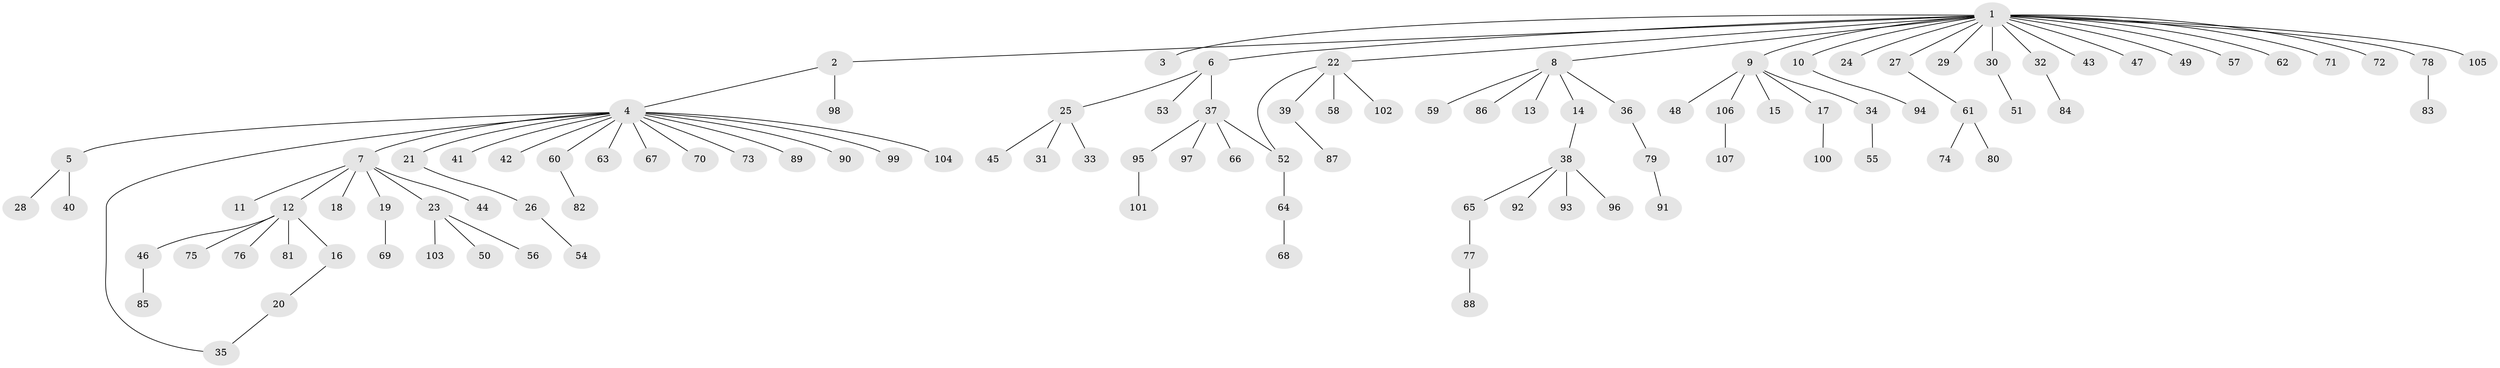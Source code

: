 // Generated by graph-tools (version 1.1) at 2025/47/03/09/25 04:47:29]
// undirected, 107 vertices, 108 edges
graph export_dot {
graph [start="1"]
  node [color=gray90,style=filled];
  1;
  2;
  3;
  4;
  5;
  6;
  7;
  8;
  9;
  10;
  11;
  12;
  13;
  14;
  15;
  16;
  17;
  18;
  19;
  20;
  21;
  22;
  23;
  24;
  25;
  26;
  27;
  28;
  29;
  30;
  31;
  32;
  33;
  34;
  35;
  36;
  37;
  38;
  39;
  40;
  41;
  42;
  43;
  44;
  45;
  46;
  47;
  48;
  49;
  50;
  51;
  52;
  53;
  54;
  55;
  56;
  57;
  58;
  59;
  60;
  61;
  62;
  63;
  64;
  65;
  66;
  67;
  68;
  69;
  70;
  71;
  72;
  73;
  74;
  75;
  76;
  77;
  78;
  79;
  80;
  81;
  82;
  83;
  84;
  85;
  86;
  87;
  88;
  89;
  90;
  91;
  92;
  93;
  94;
  95;
  96;
  97;
  98;
  99;
  100;
  101;
  102;
  103;
  104;
  105;
  106;
  107;
  1 -- 2;
  1 -- 3;
  1 -- 6;
  1 -- 8;
  1 -- 9;
  1 -- 10;
  1 -- 22;
  1 -- 24;
  1 -- 27;
  1 -- 29;
  1 -- 30;
  1 -- 32;
  1 -- 43;
  1 -- 47;
  1 -- 49;
  1 -- 57;
  1 -- 62;
  1 -- 71;
  1 -- 72;
  1 -- 78;
  1 -- 105;
  2 -- 4;
  2 -- 98;
  4 -- 5;
  4 -- 7;
  4 -- 21;
  4 -- 35;
  4 -- 41;
  4 -- 42;
  4 -- 60;
  4 -- 63;
  4 -- 67;
  4 -- 70;
  4 -- 73;
  4 -- 89;
  4 -- 90;
  4 -- 99;
  4 -- 104;
  5 -- 28;
  5 -- 40;
  6 -- 25;
  6 -- 37;
  6 -- 53;
  7 -- 11;
  7 -- 12;
  7 -- 18;
  7 -- 19;
  7 -- 23;
  7 -- 44;
  8 -- 13;
  8 -- 14;
  8 -- 36;
  8 -- 59;
  8 -- 86;
  9 -- 15;
  9 -- 17;
  9 -- 34;
  9 -- 48;
  9 -- 106;
  10 -- 94;
  12 -- 16;
  12 -- 46;
  12 -- 75;
  12 -- 76;
  12 -- 81;
  14 -- 38;
  16 -- 20;
  17 -- 100;
  19 -- 69;
  20 -- 35;
  21 -- 26;
  22 -- 39;
  22 -- 52;
  22 -- 58;
  22 -- 102;
  23 -- 50;
  23 -- 56;
  23 -- 103;
  25 -- 31;
  25 -- 33;
  25 -- 45;
  26 -- 54;
  27 -- 61;
  30 -- 51;
  32 -- 84;
  34 -- 55;
  36 -- 79;
  37 -- 52;
  37 -- 66;
  37 -- 95;
  37 -- 97;
  38 -- 65;
  38 -- 92;
  38 -- 93;
  38 -- 96;
  39 -- 87;
  46 -- 85;
  52 -- 64;
  60 -- 82;
  61 -- 74;
  61 -- 80;
  64 -- 68;
  65 -- 77;
  77 -- 88;
  78 -- 83;
  79 -- 91;
  95 -- 101;
  106 -- 107;
}
